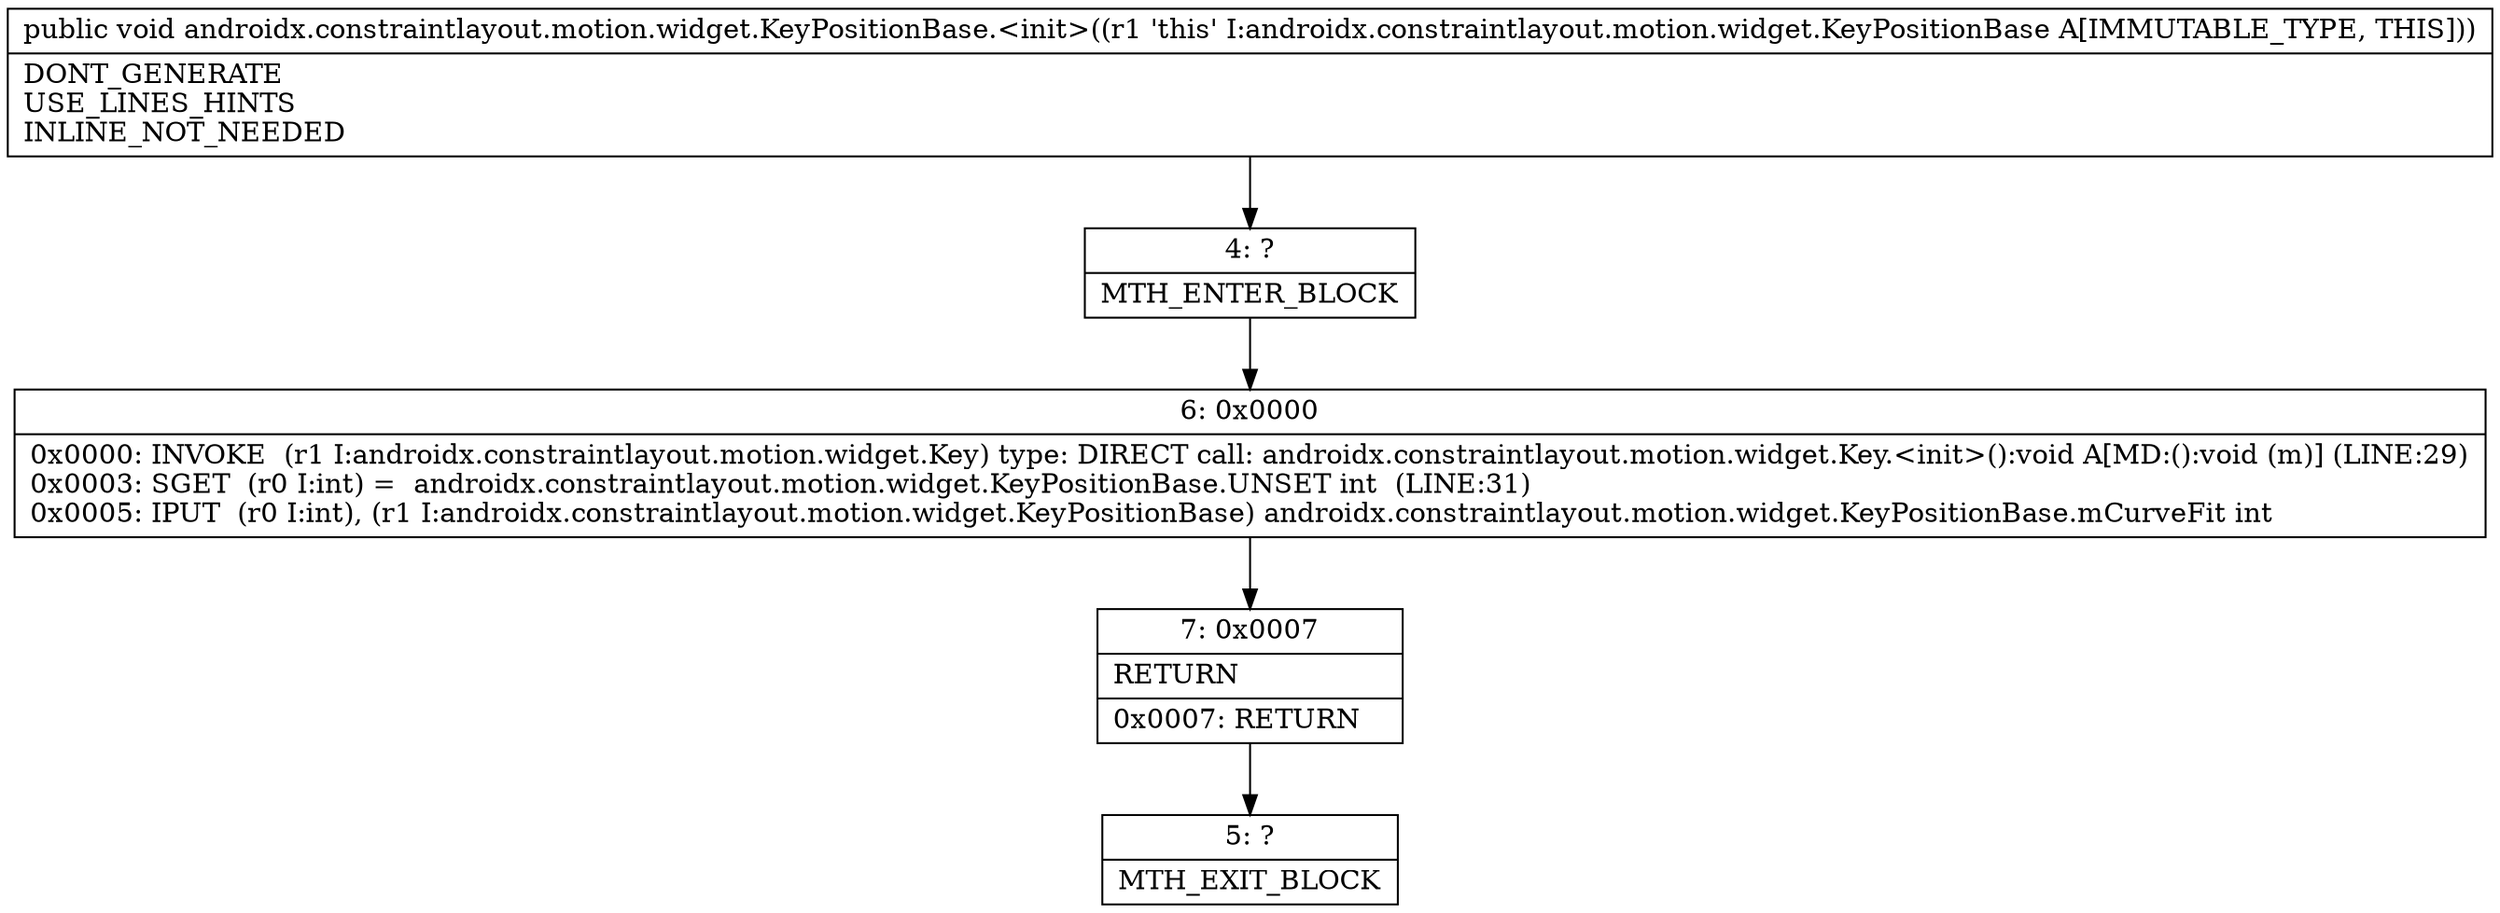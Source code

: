 digraph "CFG forandroidx.constraintlayout.motion.widget.KeyPositionBase.\<init\>()V" {
Node_4 [shape=record,label="{4\:\ ?|MTH_ENTER_BLOCK\l}"];
Node_6 [shape=record,label="{6\:\ 0x0000|0x0000: INVOKE  (r1 I:androidx.constraintlayout.motion.widget.Key) type: DIRECT call: androidx.constraintlayout.motion.widget.Key.\<init\>():void A[MD:():void (m)] (LINE:29)\l0x0003: SGET  (r0 I:int) =  androidx.constraintlayout.motion.widget.KeyPositionBase.UNSET int  (LINE:31)\l0x0005: IPUT  (r0 I:int), (r1 I:androidx.constraintlayout.motion.widget.KeyPositionBase) androidx.constraintlayout.motion.widget.KeyPositionBase.mCurveFit int \l}"];
Node_7 [shape=record,label="{7\:\ 0x0007|RETURN\l|0x0007: RETURN   \l}"];
Node_5 [shape=record,label="{5\:\ ?|MTH_EXIT_BLOCK\l}"];
MethodNode[shape=record,label="{public void androidx.constraintlayout.motion.widget.KeyPositionBase.\<init\>((r1 'this' I:androidx.constraintlayout.motion.widget.KeyPositionBase A[IMMUTABLE_TYPE, THIS]))  | DONT_GENERATE\lUSE_LINES_HINTS\lINLINE_NOT_NEEDED\l}"];
MethodNode -> Node_4;Node_4 -> Node_6;
Node_6 -> Node_7;
Node_7 -> Node_5;
}

